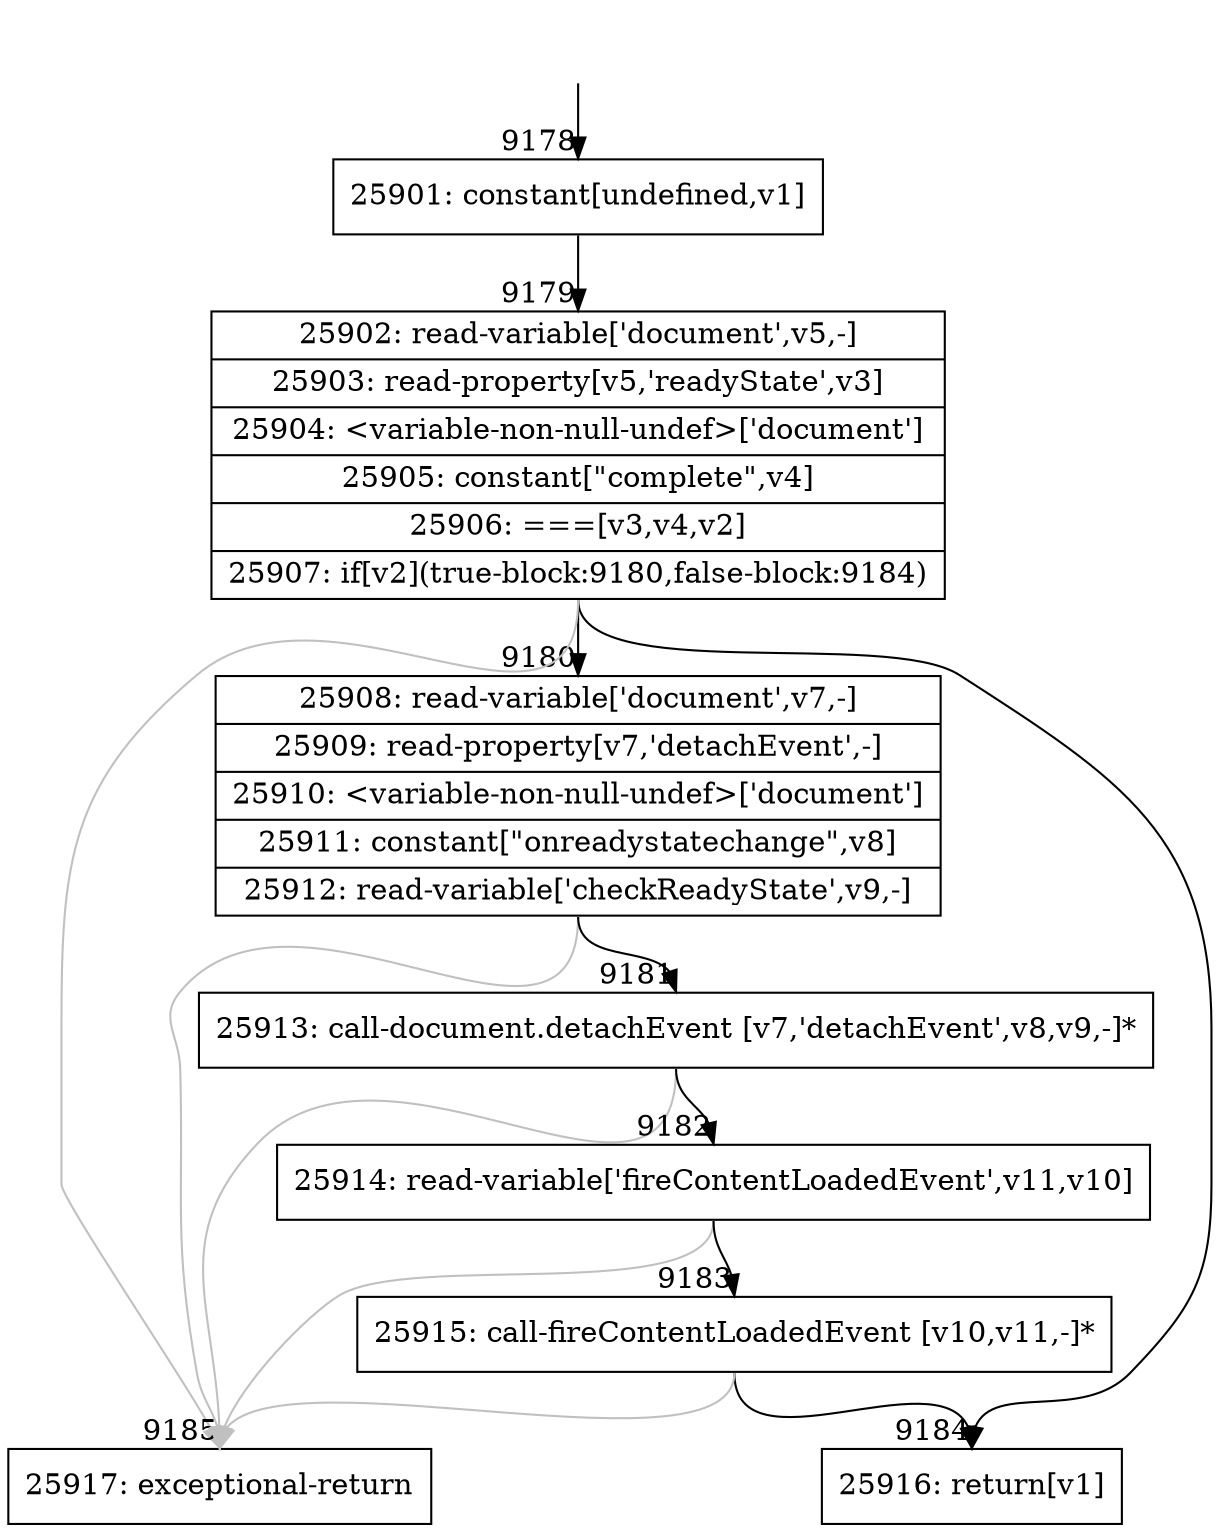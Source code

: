 digraph {
rankdir="TD"
BB_entry698[shape=none,label=""];
BB_entry698 -> BB9178 [tailport=s, headport=n, headlabel="    9178"]
BB9178 [shape=record label="{25901: constant[undefined,v1]}" ] 
BB9178 -> BB9179 [tailport=s, headport=n, headlabel="      9179"]
BB9179 [shape=record label="{25902: read-variable['document',v5,-]|25903: read-property[v5,'readyState',v3]|25904: \<variable-non-null-undef\>['document']|25905: constant[\"complete\",v4]|25906: ===[v3,v4,v2]|25907: if[v2](true-block:9180,false-block:9184)}" ] 
BB9179 -> BB9180 [tailport=s, headport=n, headlabel="      9180"]
BB9179 -> BB9184 [tailport=s, headport=n, headlabel="      9184"]
BB9179 -> BB9185 [tailport=s, headport=n, color=gray, headlabel="      9185"]
BB9180 [shape=record label="{25908: read-variable['document',v7,-]|25909: read-property[v7,'detachEvent',-]|25910: \<variable-non-null-undef\>['document']|25911: constant[\"onreadystatechange\",v8]|25912: read-variable['checkReadyState',v9,-]}" ] 
BB9180 -> BB9181 [tailport=s, headport=n, headlabel="      9181"]
BB9180 -> BB9185 [tailport=s, headport=n, color=gray]
BB9181 [shape=record label="{25913: call-document.detachEvent [v7,'detachEvent',v8,v9,-]*}" ] 
BB9181 -> BB9182 [tailport=s, headport=n, headlabel="      9182"]
BB9181 -> BB9185 [tailport=s, headport=n, color=gray]
BB9182 [shape=record label="{25914: read-variable['fireContentLoadedEvent',v11,v10]}" ] 
BB9182 -> BB9183 [tailport=s, headport=n, headlabel="      9183"]
BB9182 -> BB9185 [tailport=s, headport=n, color=gray]
BB9183 [shape=record label="{25915: call-fireContentLoadedEvent [v10,v11,-]*}" ] 
BB9183 -> BB9184 [tailport=s, headport=n]
BB9183 -> BB9185 [tailport=s, headport=n, color=gray]
BB9184 [shape=record label="{25916: return[v1]}" ] 
BB9185 [shape=record label="{25917: exceptional-return}" ] 
//#$~ 7247
}
